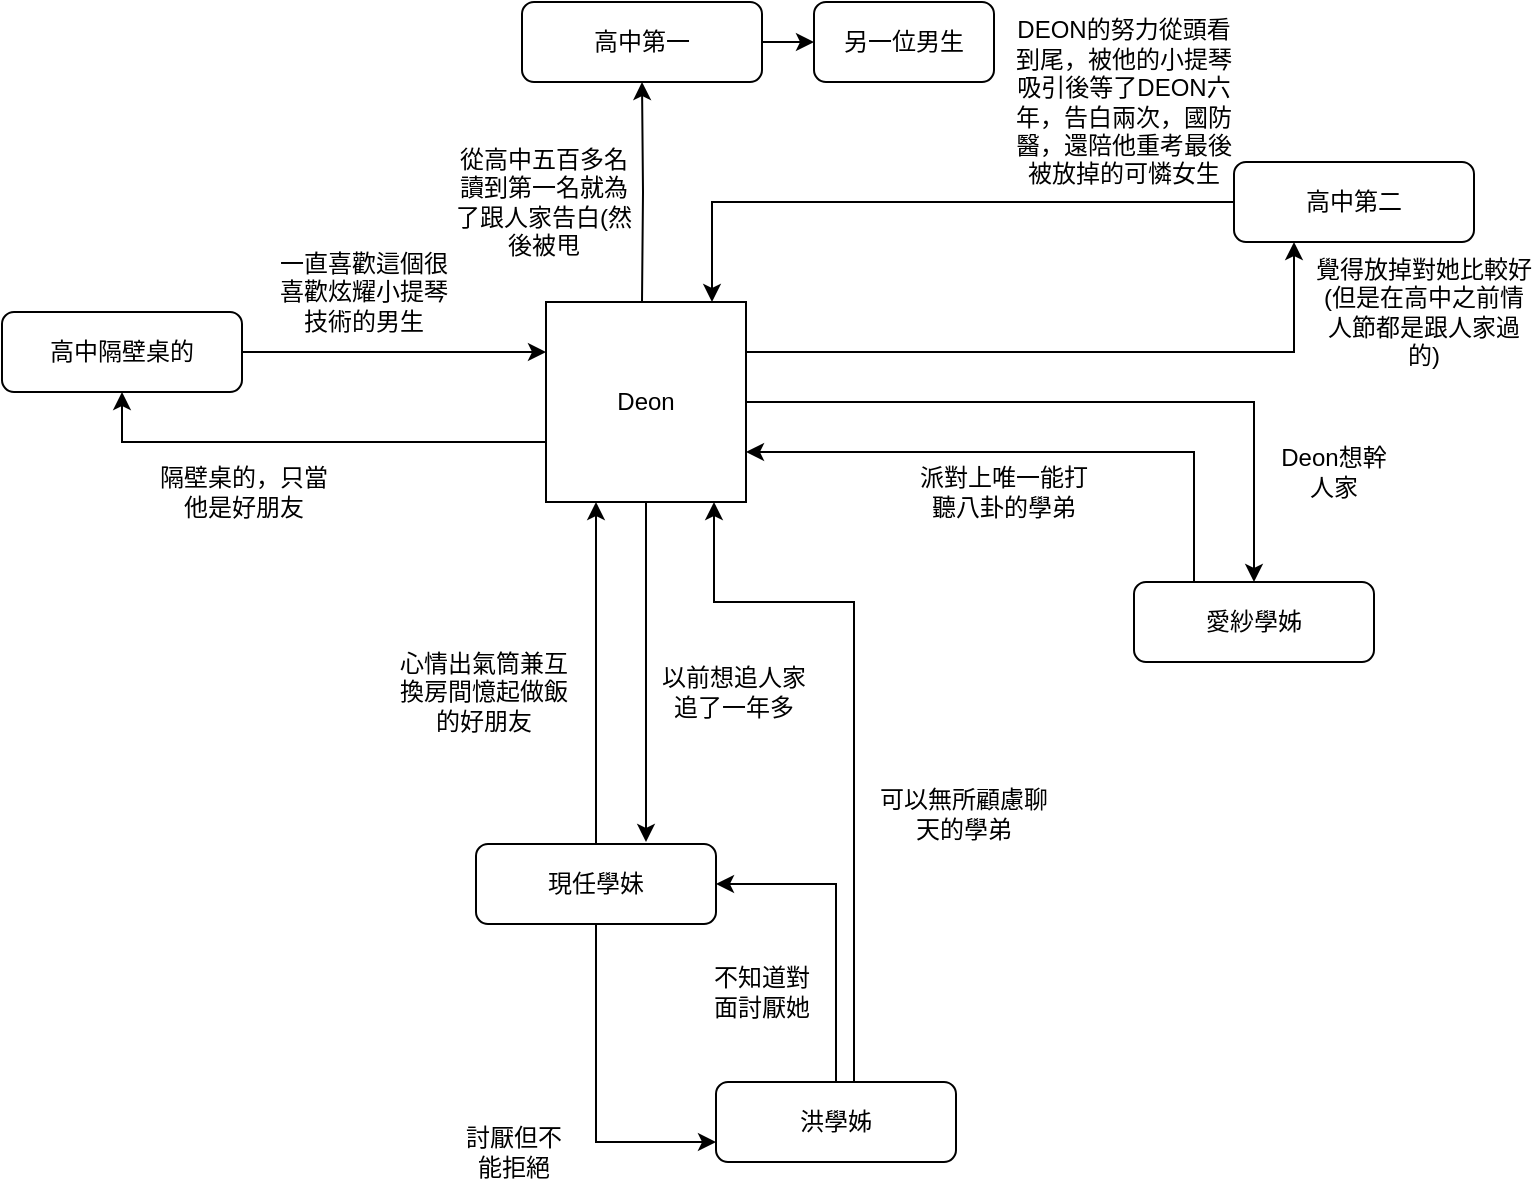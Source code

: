 <mxfile version="20.7.4" type="device"><diagram id="C5RBs43oDa-KdzZeNtuy" name="Page-1"><mxGraphModel dx="1420" dy="811" grid="1" gridSize="10" guides="1" tooltips="1" connect="1" arrows="1" fold="1" page="1" pageScale="1" pageWidth="827" pageHeight="1169" math="0" shadow="0"><root><mxCell id="WIyWlLk6GJQsqaUBKTNV-0"/><mxCell id="WIyWlLk6GJQsqaUBKTNV-1" parent="WIyWlLk6GJQsqaUBKTNV-0"/><mxCell id="ppf-4MRXM14dYy6x9HJB-38" style="edgeStyle=orthogonalEdgeStyle;rounded=0;orthogonalLoop=1;jettySize=auto;html=1;exitX=1;exitY=0.5;exitDx=0;exitDy=0;" parent="WIyWlLk6GJQsqaUBKTNV-1" source="WIyWlLk6GJQsqaUBKTNV-3" target="ppf-4MRXM14dYy6x9HJB-5" edge="1"><mxGeometry relative="1" as="geometry"/></mxCell><mxCell id="WIyWlLk6GJQsqaUBKTNV-3" value="高中第一" style="rounded=1;whiteSpace=wrap;html=1;fontSize=12;glass=0;strokeWidth=1;shadow=0;" parent="WIyWlLk6GJQsqaUBKTNV-1" vertex="1"><mxGeometry x="294" y="20" width="120" height="40" as="geometry"/></mxCell><mxCell id="ppf-4MRXM14dYy6x9HJB-2" style="edgeStyle=orthogonalEdgeStyle;rounded=0;orthogonalLoop=1;jettySize=auto;html=1;exitX=0.5;exitY=0;exitDx=0;exitDy=0;entryX=0.5;entryY=1;entryDx=0;entryDy=0;" parent="WIyWlLk6GJQsqaUBKTNV-1" target="WIyWlLk6GJQsqaUBKTNV-3" edge="1"><mxGeometry relative="1" as="geometry"><mxPoint x="354" y="170" as="sourcePoint"/></mxGeometry></mxCell><mxCell id="ppf-4MRXM14dYy6x9HJB-42" style="edgeStyle=orthogonalEdgeStyle;rounded=0;orthogonalLoop=1;jettySize=auto;html=1;entryX=0.83;entryY=0;entryDx=0;entryDy=0;entryPerimeter=0;" parent="WIyWlLk6GJQsqaUBKTNV-1" source="WIyWlLk6GJQsqaUBKTNV-7" target="ppf-4MRXM14dYy6x9HJB-18" edge="1"><mxGeometry relative="1" as="geometry"/></mxCell><mxCell id="WIyWlLk6GJQsqaUBKTNV-7" value="高中第二" style="rounded=1;whiteSpace=wrap;html=1;fontSize=12;glass=0;strokeWidth=1;shadow=0;" parent="WIyWlLk6GJQsqaUBKTNV-1" vertex="1"><mxGeometry x="650" y="100" width="120" height="40" as="geometry"/></mxCell><mxCell id="ppf-4MRXM14dYy6x9HJB-9" style="edgeStyle=orthogonalEdgeStyle;rounded=0;orthogonalLoop=1;jettySize=auto;html=1;entryX=0;entryY=0.75;entryDx=0;entryDy=0;" parent="WIyWlLk6GJQsqaUBKTNV-1" source="WIyWlLk6GJQsqaUBKTNV-12" target="ppf-4MRXM14dYy6x9HJB-6" edge="1"><mxGeometry relative="1" as="geometry"/></mxCell><mxCell id="ppf-4MRXM14dYy6x9HJB-28" style="edgeStyle=orthogonalEdgeStyle;rounded=0;orthogonalLoop=1;jettySize=auto;html=1;entryX=0.25;entryY=1;entryDx=0;entryDy=0;" parent="WIyWlLk6GJQsqaUBKTNV-1" source="WIyWlLk6GJQsqaUBKTNV-12" target="ppf-4MRXM14dYy6x9HJB-18" edge="1"><mxGeometry relative="1" as="geometry"/></mxCell><mxCell id="WIyWlLk6GJQsqaUBKTNV-12" value="現任學妹" style="rounded=1;whiteSpace=wrap;html=1;fontSize=12;glass=0;strokeWidth=1;shadow=0;" parent="WIyWlLk6GJQsqaUBKTNV-1" vertex="1"><mxGeometry x="271" y="441" width="120" height="40" as="geometry"/></mxCell><mxCell id="ppf-4MRXM14dYy6x9HJB-47" style="edgeStyle=orthogonalEdgeStyle;rounded=0;orthogonalLoop=1;jettySize=auto;html=1;entryX=0;entryY=0.25;entryDx=0;entryDy=0;" parent="WIyWlLk6GJQsqaUBKTNV-1" source="ppf-4MRXM14dYy6x9HJB-0" target="ppf-4MRXM14dYy6x9HJB-18" edge="1"><mxGeometry relative="1" as="geometry"/></mxCell><mxCell id="ppf-4MRXM14dYy6x9HJB-0" value="高中隔壁桌的" style="rounded=1;whiteSpace=wrap;html=1;fontSize=12;glass=0;strokeWidth=1;shadow=0;" parent="WIyWlLk6GJQsqaUBKTNV-1" vertex="1"><mxGeometry x="34" y="175" width="120" height="40" as="geometry"/></mxCell><mxCell id="ppf-4MRXM14dYy6x9HJB-36" style="edgeStyle=orthogonalEdgeStyle;rounded=0;orthogonalLoop=1;jettySize=auto;html=1;exitX=0.25;exitY=0;exitDx=0;exitDy=0;entryX=1;entryY=0.75;entryDx=0;entryDy=0;" parent="WIyWlLk6GJQsqaUBKTNV-1" source="ppf-4MRXM14dYy6x9HJB-4" target="ppf-4MRXM14dYy6x9HJB-18" edge="1"><mxGeometry relative="1" as="geometry"/></mxCell><mxCell id="ppf-4MRXM14dYy6x9HJB-4" value="愛紗學姊" style="rounded=1;whiteSpace=wrap;html=1;fontSize=12;glass=0;strokeWidth=1;shadow=0;" parent="WIyWlLk6GJQsqaUBKTNV-1" vertex="1"><mxGeometry x="600" y="310" width="120" height="40" as="geometry"/></mxCell><mxCell id="ppf-4MRXM14dYy6x9HJB-5" value="另一位男生" style="rounded=1;whiteSpace=wrap;html=1;fontSize=12;glass=0;strokeWidth=1;shadow=0;" parent="WIyWlLk6GJQsqaUBKTNV-1" vertex="1"><mxGeometry x="440" y="20" width="90" height="40" as="geometry"/></mxCell><mxCell id="ppf-4MRXM14dYy6x9HJB-10" value="" style="edgeStyle=orthogonalEdgeStyle;rounded=0;orthogonalLoop=1;jettySize=auto;entryX=1;entryY=0.5;entryDx=0;entryDy=0;html=1;" parent="WIyWlLk6GJQsqaUBKTNV-1" source="ppf-4MRXM14dYy6x9HJB-6" target="WIyWlLk6GJQsqaUBKTNV-12" edge="1"><mxGeometry relative="1" as="geometry"/></mxCell><mxCell id="ppf-4MRXM14dYy6x9HJB-35" style="edgeStyle=orthogonalEdgeStyle;rounded=0;orthogonalLoop=1;jettySize=auto;html=1;exitX=0.75;exitY=0;exitDx=0;exitDy=0;entryX=0.84;entryY=1;entryDx=0;entryDy=0;entryPerimeter=0;" parent="WIyWlLk6GJQsqaUBKTNV-1" source="ppf-4MRXM14dYy6x9HJB-6" target="ppf-4MRXM14dYy6x9HJB-18" edge="1"><mxGeometry relative="1" as="geometry"><Array as="points"><mxPoint x="460" y="320"/><mxPoint x="390" y="320"/></Array></mxGeometry></mxCell><mxCell id="ppf-4MRXM14dYy6x9HJB-6" value="洪學姊" style="rounded=1;whiteSpace=wrap;html=1;fontSize=12;glass=0;strokeWidth=1;shadow=0;" parent="WIyWlLk6GJQsqaUBKTNV-1" vertex="1"><mxGeometry x="391" y="560" width="120" height="40" as="geometry"/></mxCell><mxCell id="ppf-4MRXM14dYy6x9HJB-11" value="討厭但不能拒絕" style="text;html=1;strokeColor=none;fillColor=none;align=center;verticalAlign=middle;whiteSpace=wrap;rounded=0;" parent="WIyWlLk6GJQsqaUBKTNV-1" vertex="1"><mxGeometry x="260" y="580" width="60" height="30" as="geometry"/></mxCell><mxCell id="ppf-4MRXM14dYy6x9HJB-12" value="不知道對面討厭她" style="text;html=1;strokeColor=none;fillColor=none;align=center;verticalAlign=middle;whiteSpace=wrap;rounded=0;" parent="WIyWlLk6GJQsqaUBKTNV-1" vertex="1"><mxGeometry x="384" y="500" width="60" height="30" as="geometry"/></mxCell><mxCell id="ppf-4MRXM14dYy6x9HJB-14" value="Deon想幹人家" style="text;html=1;strokeColor=none;fillColor=none;align=center;verticalAlign=middle;whiteSpace=wrap;rounded=0;" parent="WIyWlLk6GJQsqaUBKTNV-1" vertex="1"><mxGeometry x="670" y="240" width="60" height="30" as="geometry"/></mxCell><mxCell id="ppf-4MRXM14dYy6x9HJB-19" style="edgeStyle=orthogonalEdgeStyle;rounded=0;orthogonalLoop=1;jettySize=auto;html=1;exitX=1;exitY=0.5;exitDx=0;exitDy=0;entryX=0.5;entryY=0;entryDx=0;entryDy=0;" parent="WIyWlLk6GJQsqaUBKTNV-1" source="ppf-4MRXM14dYy6x9HJB-18" target="ppf-4MRXM14dYy6x9HJB-4" edge="1"><mxGeometry relative="1" as="geometry"/></mxCell><mxCell id="ppf-4MRXM14dYy6x9HJB-30" style="edgeStyle=orthogonalEdgeStyle;rounded=0;orthogonalLoop=1;jettySize=auto;html=1;" parent="WIyWlLk6GJQsqaUBKTNV-1" source="ppf-4MRXM14dYy6x9HJB-18" edge="1"><mxGeometry relative="1" as="geometry"><mxPoint x="356" y="440" as="targetPoint"/></mxGeometry></mxCell><mxCell id="ppf-4MRXM14dYy6x9HJB-44" style="edgeStyle=orthogonalEdgeStyle;rounded=0;orthogonalLoop=1;jettySize=auto;html=1;exitX=1;exitY=0.25;exitDx=0;exitDy=0;entryX=0.25;entryY=1;entryDx=0;entryDy=0;" parent="WIyWlLk6GJQsqaUBKTNV-1" source="ppf-4MRXM14dYy6x9HJB-18" target="WIyWlLk6GJQsqaUBKTNV-7" edge="1"><mxGeometry relative="1" as="geometry"/></mxCell><mxCell id="ppf-4MRXM14dYy6x9HJB-48" style="edgeStyle=orthogonalEdgeStyle;rounded=0;orthogonalLoop=1;jettySize=auto;html=1;entryX=0.5;entryY=1;entryDx=0;entryDy=0;" parent="WIyWlLk6GJQsqaUBKTNV-1" source="ppf-4MRXM14dYy6x9HJB-18" target="ppf-4MRXM14dYy6x9HJB-0" edge="1"><mxGeometry relative="1" as="geometry"><Array as="points"><mxPoint x="94" y="240"/></Array></mxGeometry></mxCell><mxCell id="ppf-4MRXM14dYy6x9HJB-18" value="Deon" style="whiteSpace=wrap;html=1;aspect=fixed;" parent="WIyWlLk6GJQsqaUBKTNV-1" vertex="1"><mxGeometry x="306" y="170" width="100" height="100" as="geometry"/></mxCell><mxCell id="ppf-4MRXM14dYy6x9HJB-24" value="派對上唯一能打聽八卦的學弟" style="text;html=1;strokeColor=none;fillColor=none;align=center;verticalAlign=middle;whiteSpace=wrap;rounded=0;" parent="WIyWlLk6GJQsqaUBKTNV-1" vertex="1"><mxGeometry x="490" y="250" width="90" height="30" as="geometry"/></mxCell><mxCell id="ppf-4MRXM14dYy6x9HJB-31" value="以前想追人家追了一年多" style="text;html=1;strokeColor=none;fillColor=none;align=center;verticalAlign=middle;whiteSpace=wrap;rounded=0;" parent="WIyWlLk6GJQsqaUBKTNV-1" vertex="1"><mxGeometry x="360" y="350" width="80" height="30" as="geometry"/></mxCell><mxCell id="ppf-4MRXM14dYy6x9HJB-32" value="心情出氣筒兼互換房間憶起做飯的好朋友" style="text;html=1;strokeColor=none;fillColor=none;align=center;verticalAlign=middle;whiteSpace=wrap;rounded=0;" parent="WIyWlLk6GJQsqaUBKTNV-1" vertex="1"><mxGeometry x="230" y="350" width="90" height="30" as="geometry"/></mxCell><mxCell id="ppf-4MRXM14dYy6x9HJB-34" value="可以無所顧慮聊天的學弟" style="text;html=1;strokeColor=none;fillColor=none;align=center;verticalAlign=middle;whiteSpace=wrap;rounded=0;" parent="WIyWlLk6GJQsqaUBKTNV-1" vertex="1"><mxGeometry x="470" y="411" width="90" height="30" as="geometry"/></mxCell><mxCell id="ppf-4MRXM14dYy6x9HJB-37" value="從高中五百多名讀到第一名就為了跟人家告白(然後被甩" style="text;html=1;strokeColor=none;fillColor=none;align=center;verticalAlign=middle;whiteSpace=wrap;rounded=0;" parent="WIyWlLk6GJQsqaUBKTNV-1" vertex="1"><mxGeometry x="260" y="105" width="90" height="30" as="geometry"/></mxCell><mxCell id="ppf-4MRXM14dYy6x9HJB-45" value="DEON的努力從頭看到尾，被他的小提琴吸引後等了DEON六年，告白兩次，國防醫，還陪他重考最後被放掉的可憐女生" style="text;html=1;strokeColor=none;fillColor=none;align=center;verticalAlign=middle;whiteSpace=wrap;rounded=0;" parent="WIyWlLk6GJQsqaUBKTNV-1" vertex="1"><mxGeometry x="540" y="30" width="110" height="80" as="geometry"/></mxCell><mxCell id="ppf-4MRXM14dYy6x9HJB-46" value="覺得放掉對她比較好(但是在高中之前情人節都是跟人家過的)" style="text;html=1;strokeColor=none;fillColor=none;align=center;verticalAlign=middle;whiteSpace=wrap;rounded=0;" parent="WIyWlLk6GJQsqaUBKTNV-1" vertex="1"><mxGeometry x="690" y="160" width="110" height="30" as="geometry"/></mxCell><mxCell id="ppf-4MRXM14dYy6x9HJB-49" value="隔壁桌的，只當他是好朋友" style="text;html=1;strokeColor=none;fillColor=none;align=center;verticalAlign=middle;whiteSpace=wrap;rounded=0;" parent="WIyWlLk6GJQsqaUBKTNV-1" vertex="1"><mxGeometry x="110" y="250" width="90" height="30" as="geometry"/></mxCell><mxCell id="ppf-4MRXM14dYy6x9HJB-50" value="一直喜歡這個很喜歡炫耀小提琴技術的男生" style="text;html=1;strokeColor=none;fillColor=none;align=center;verticalAlign=middle;whiteSpace=wrap;rounded=0;" parent="WIyWlLk6GJQsqaUBKTNV-1" vertex="1"><mxGeometry x="170" y="150" width="90" height="30" as="geometry"/></mxCell></root></mxGraphModel></diagram></mxfile>